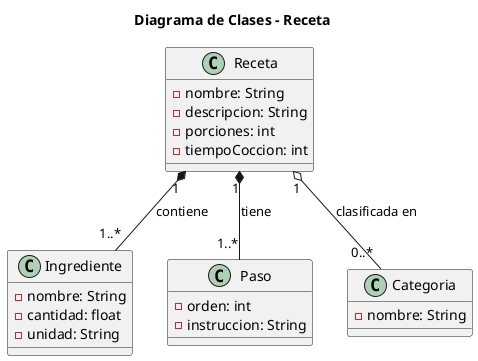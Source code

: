 @startuml
' Título del diagrama
title Diagrama de Clases - Receta

' Clase principal: Receta
class Receta {
  - nombre: String
  - descripcion: String
  - porciones: int
  - tiempoCoccion: int
}

' Ingrediente con cantidad y unidad
class Ingrediente {
  - nombre: String
  - cantidad: float
  - unidad: String
}

' Paso de preparación
class Paso {
  - orden: int
  - instruccion: String
}

' Categoría o etiqueta de la receta (opcional)
class Categoria {
  - nombre: String
}

' Relaciones
Receta "1" *-- "1..*" Ingrediente : contiene
Receta "1" *-- "1..*" Paso : tiene
Receta "1" o-- "0..*" Categoria : clasificada en

@enduml